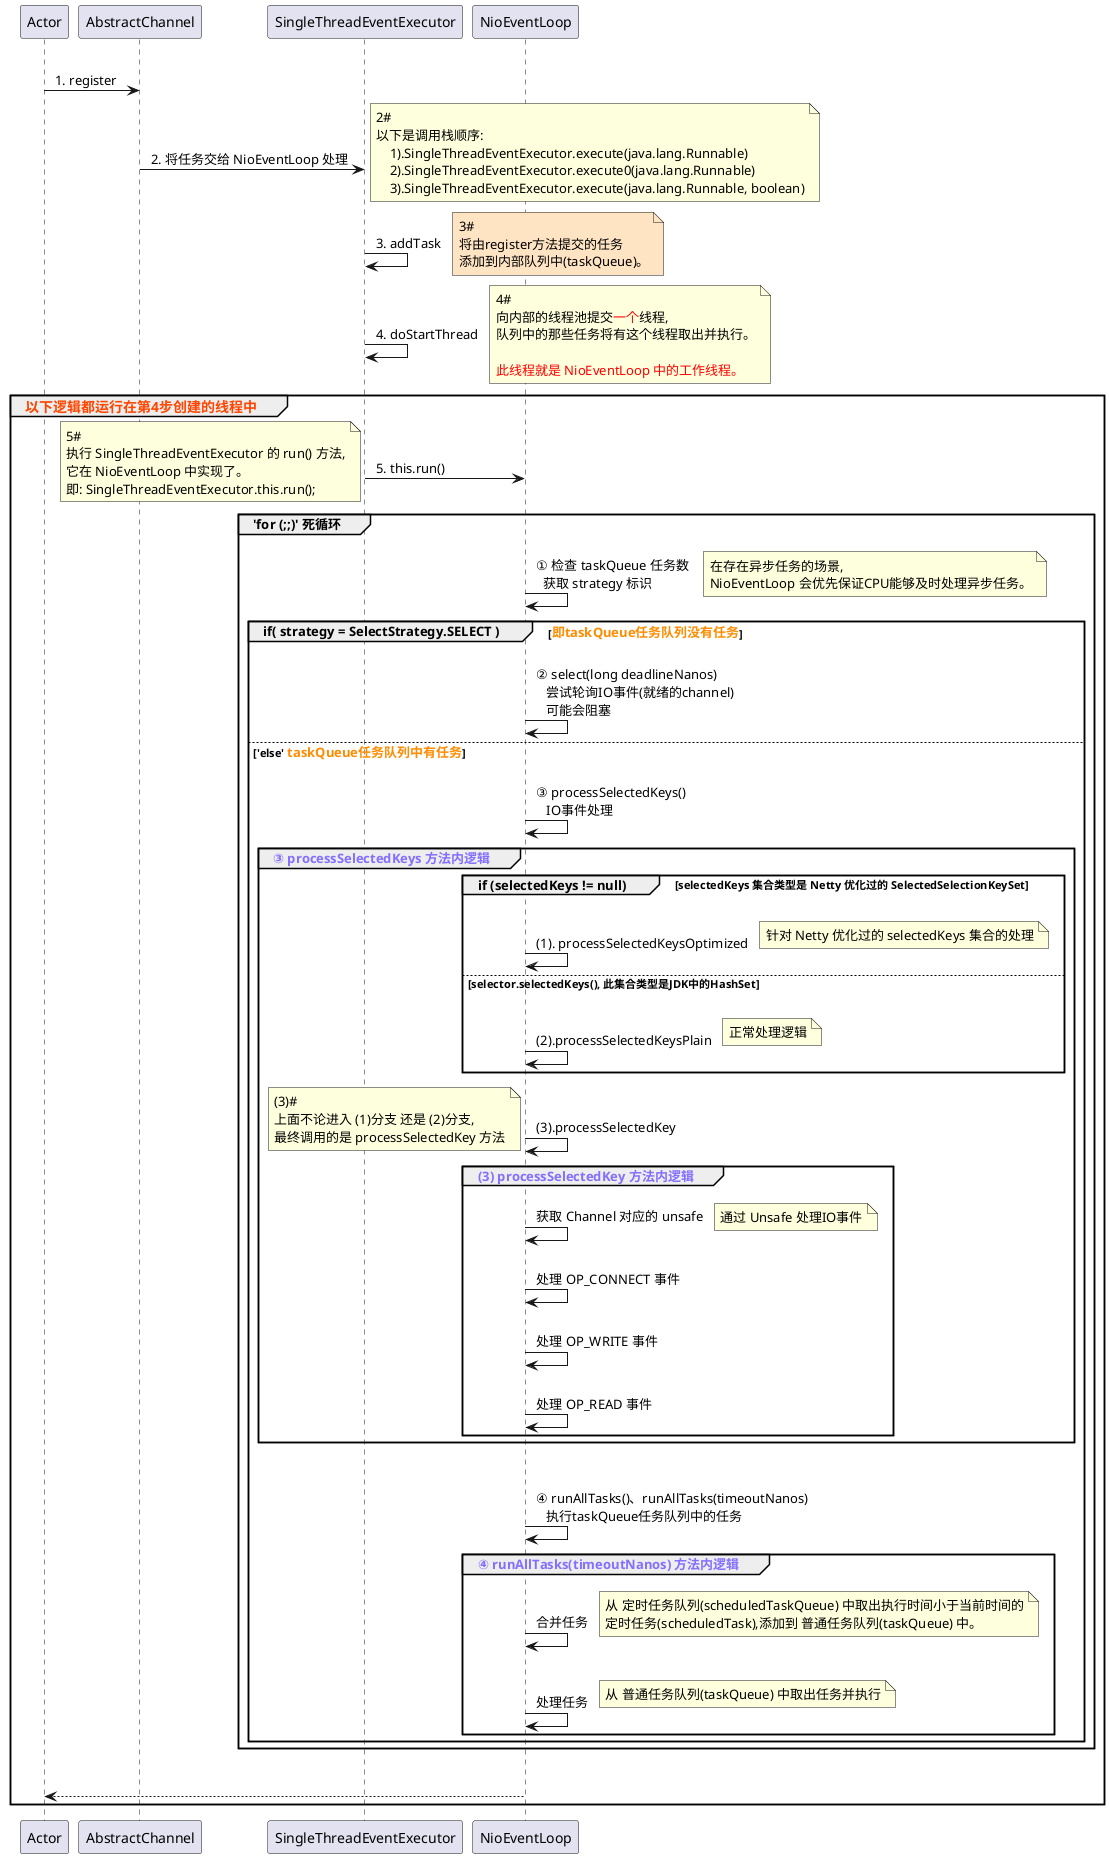 '①②③④⑤⑥⑦⑧⑨⑩⑪⑫⑬⑭⑮⑯⑰⑱⑲⑳
@startuml participant

Actor -> AbstractChannel: \n 1. register

AbstractChannel -> SingleThreadEventExecutor: \n 2. 将任务交给 NioEventLoop 处理
note right
2#
以下是调用栈顺序:
    1).SingleThreadEventExecutor.execute(java.lang.Runnable)
    2).SingleThreadEventExecutor.execute0(java.lang.Runnable)
    3).SingleThreadEventExecutor.execute(java.lang.Runnable, boolean)
end note

SingleThreadEventExecutor -> SingleThreadEventExecutor: \n 3. addTask
note right #FFE4C4
3#
将由register方法提交的任务
添加到内部队列中(taskQueue)。
end note

SingleThreadEventExecutor -> SingleThreadEventExecutor: \n 4. doStartThread
note right
4#
向内部的线程池提交<color:#FF0000>一个</color>线程,
队列中的那些任务将有这个线程取出并执行。

<color:#FF0000>此线程就是 NioEventLoop 中的工作线程。</color>
end note

group <size:14><color:#FF4500>以下逻辑都运行在第4步创建的线程中</color></size>

SingleThreadEventExecutor -> NioEventLoop: \n 5. this.run()
note left
5#
执行 SingleThreadEventExecutor 的 run() 方法,
它在 NioEventLoop 中实现了。
即: SingleThreadEventExecutor.this.run();
end note

' ----- 分割线 -----
group 'for (;;)' 死循环
    NioEventLoop -> NioEventLoop: \n ① 检查 taskQueue 任务数 \n   获取 strategy 标识
    note right
    在存在异步任务的场景,
    NioEventLoop 会优先保证CPU能够及时处理异步任务。
    end note

    group if( strategy = SelectStrategy.SELECT ) [<size:13><color:#FF8C00>即taskQueue任务队列没有任务</color></size>]
        NioEventLoop -> NioEventLoop: \n ② select(long deadlineNanos) \n    尝试轮询IO事件(就绪的channel) \n    可能会阻塞
    else 'else' <size:13><color:#FF8C00>taskQueue任务队列中有任务</color></size>

        NioEventLoop -> NioEventLoop: \n ③ processSelectedKeys() \n    IO事件处理
        group <color:#836FFF>③ processSelectedKeys 方法内逻辑</color>

            group if (selectedKeys != null) [selectedKeys 集合类型是 Netty 优化过的 SelectedSelectionKeySet]
                NioEventLoop -> NioEventLoop: \n\n (1). processSelectedKeysOptimized
                note right
                针对 Netty 优化过的 selectedKeys 集合的处理
                end note
            else selector.selectedKeys(), 此集合类型是JDK中的HashSet
                NioEventLoop -> NioEventLoop: \n\n (2).processSelectedKeysPlain
                note right
                正常处理逻辑
                end note
            end

            NioEventLoop -> NioEventLoop: \n\n (3).processSelectedKey
            note left
            (3)#
            上面不论进入 (1)分支 还是 (2)分支,
            最终调用的是 processSelectedKey 方法
            end note
            group <color:#836FFF>(3) processSelectedKey 方法内逻辑</color>
                NioEventLoop -> NioEventLoop: \n 获取 Channel 对应的 unsafe
                note right
                通过 Unsafe 处理IO事件
                end note
                NioEventLoop -> NioEventLoop: \n 处理 OP_CONNECT 事件
                NioEventLoop -> NioEventLoop: \n 处理 OP_WRITE 事件
                NioEventLoop -> NioEventLoop: \n 处理 OP_READ 事件
            end

        end

        NioEventLoop -> NioEventLoop: \n\n ④ runAllTasks()、runAllTasks(timeoutNanos) \n    执行taskQueue任务队列中的任务
        group <color:#836FFF>④ runAllTasks(timeoutNanos) 方法内逻辑</color>
            NioEventLoop -> NioEventLoop: \n\n 合并任务
                note right
                从 定时任务队列(scheduledTaskQueue) 中取出执行时间小于当前时间的
                定时任务(scheduledTask),添加到 普通任务队列(taskQueue) 中。
                end note
            NioEventLoop -> NioEventLoop: \n\n 处理任务
                note right
                从 普通任务队列(taskQueue) 中取出任务并执行
                end note
        end
    end
end
' ----- 分割线 -----


Actor <-- NioEventLoop: \n
end
@enduml